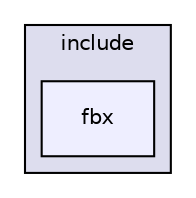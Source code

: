 digraph "include/fbx" {
  compound=true
  node [ fontsize="10", fontname="Helvetica"];
  edge [ labelfontsize="10", labelfontname="Helvetica"];
  subgraph clusterdir_6e52bfc87664c872db47d56ba392ebee {
    graph [ bgcolor="#ddddee", pencolor="black", label="include" fontname="Helvetica", fontsize="10", URL="dir_6e52bfc87664c872db47d56ba392ebee.html"]
  dir_463edc872b35ce99ff29d9910ebd41ff [shape=box, label="fbx", style="filled", fillcolor="#eeeeff", pencolor="black", URL="dir_463edc872b35ce99ff29d9910ebd41ff.html"];
  }
}
